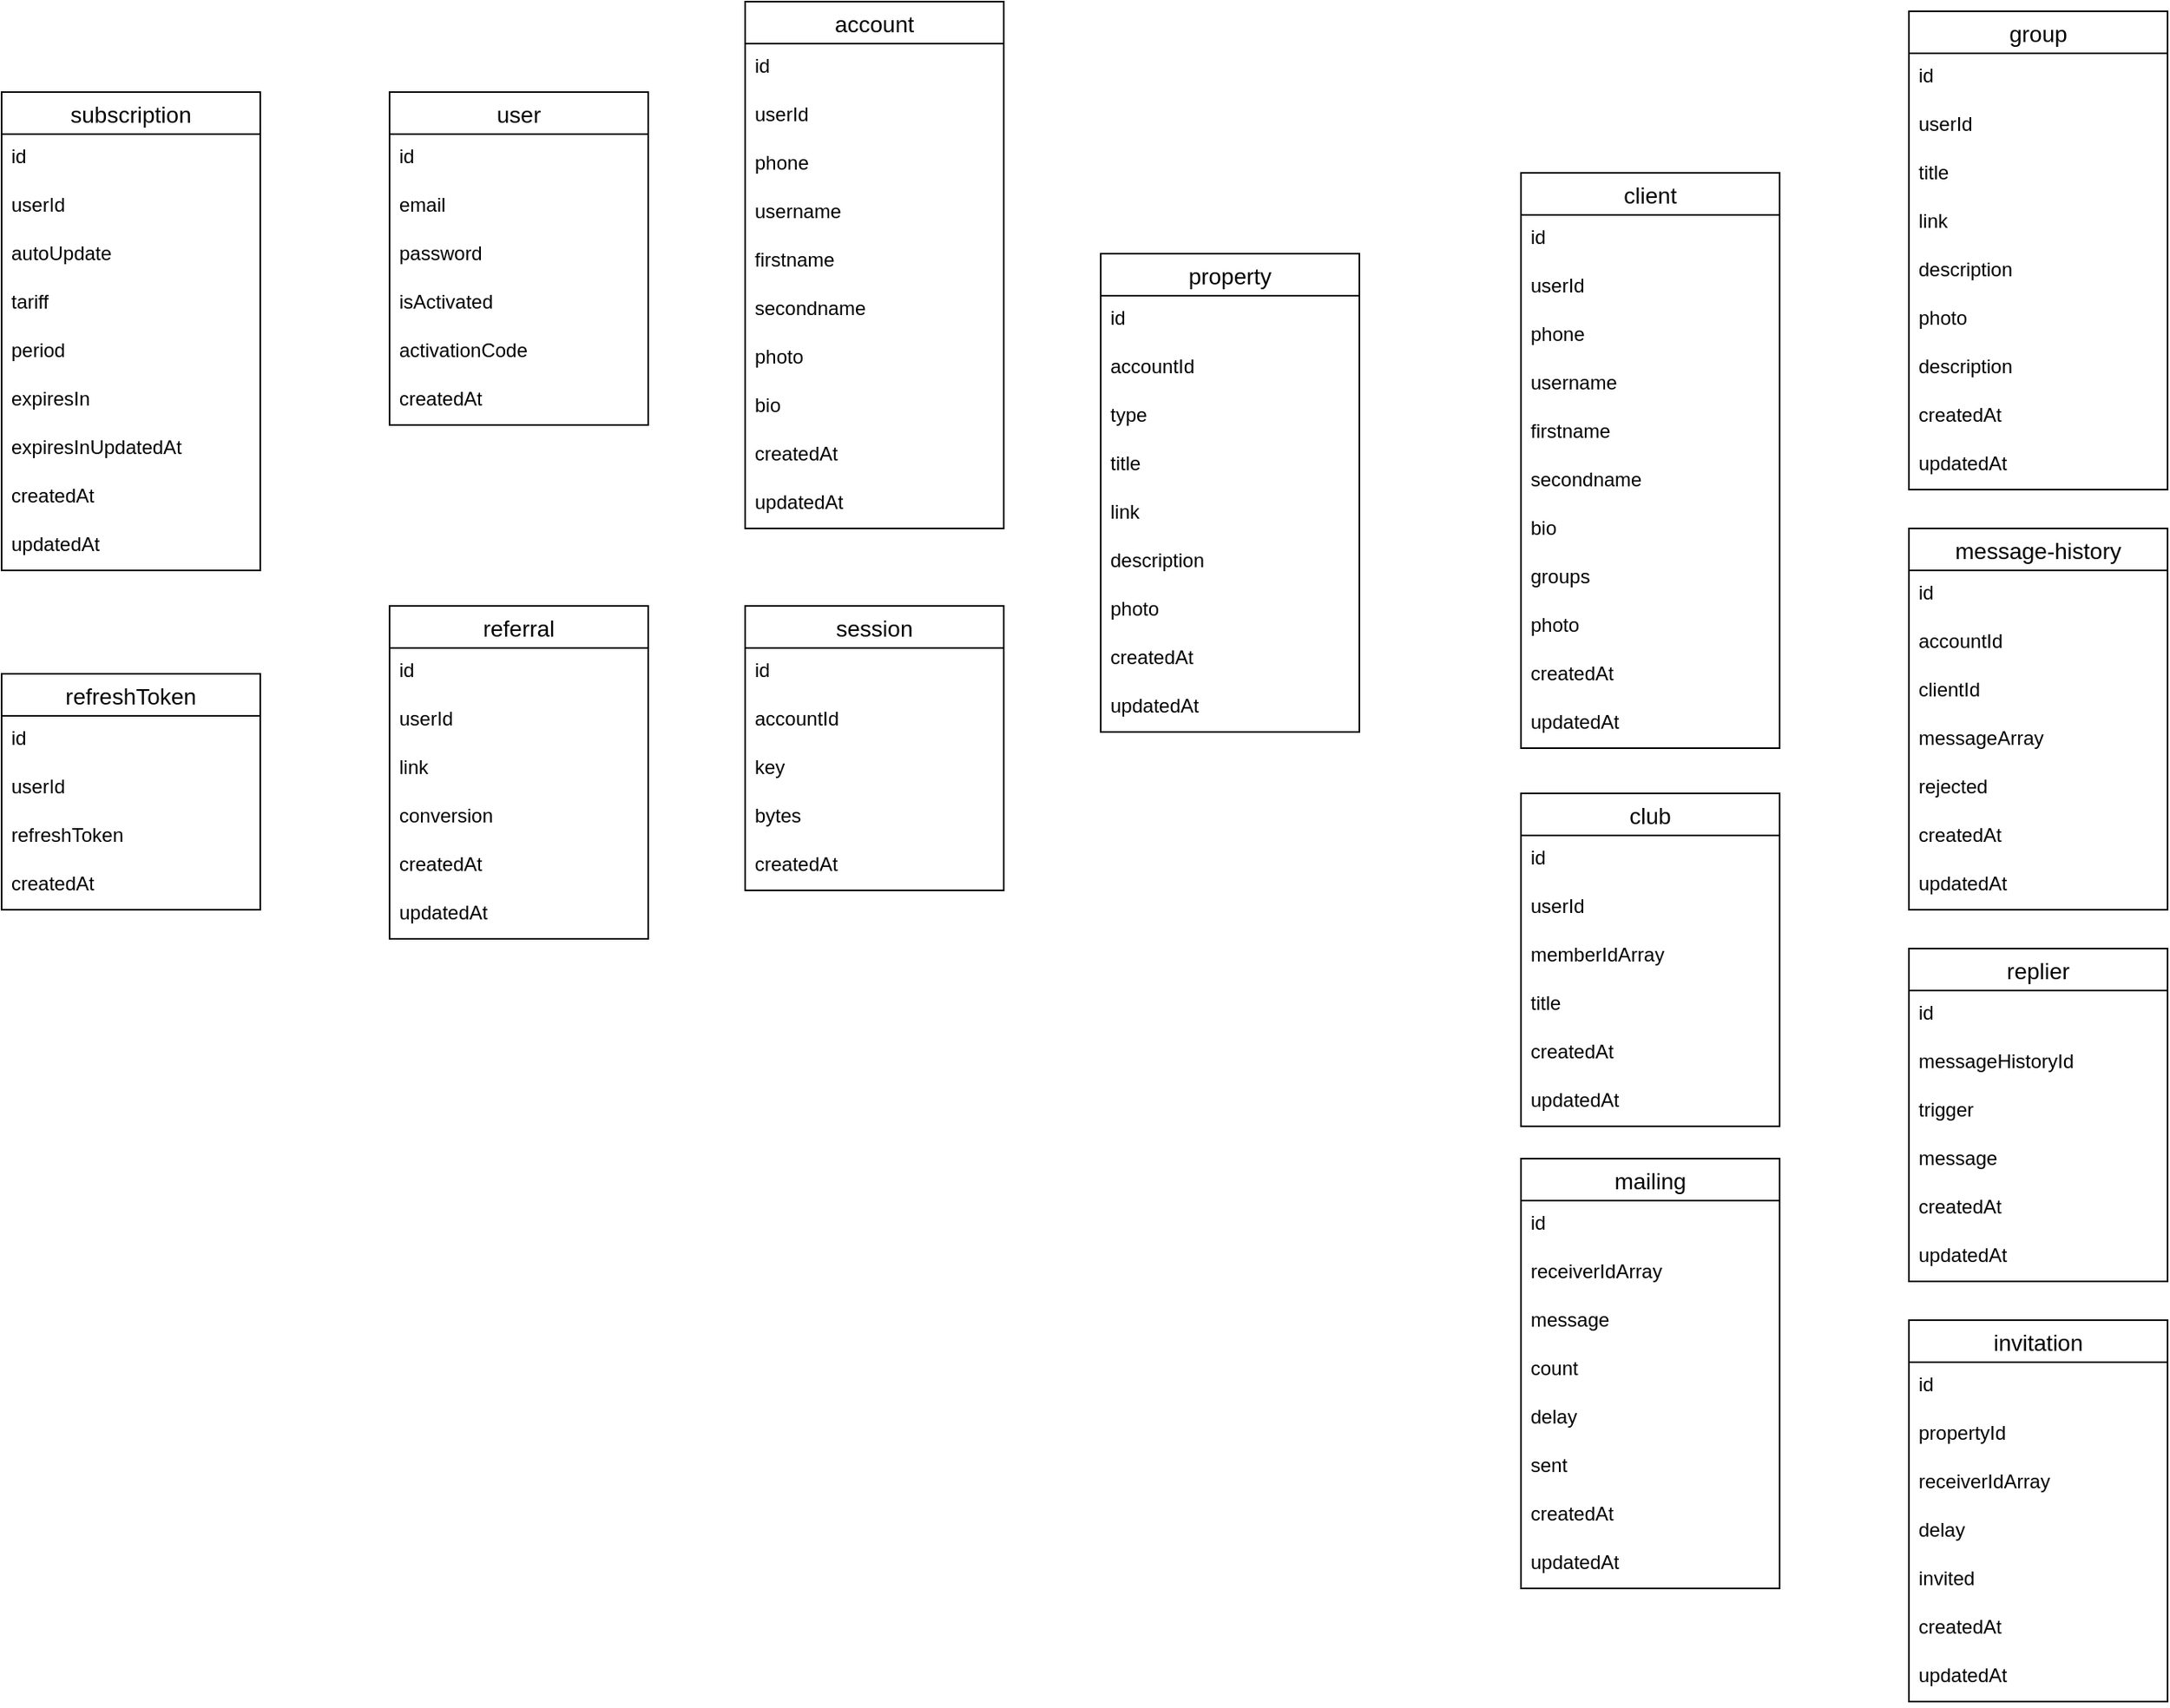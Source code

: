 <mxfile version="15.5.4" type="embed"><diagram id="rlkO2zejg5i3ZWUVnfk_" name="Page-1"><mxGraphModel dx="1343" dy="1570" grid="1" gridSize="10" guides="1" tooltips="1" connect="1" arrows="1" fold="1" page="1" pageScale="1" pageWidth="850" pageHeight="1100" math="0" shadow="0"><root><mxCell id="0"/><mxCell id="1" parent="0"/><mxCell id="tYg0k5vVHJpLoOAfeDSC-1" value="user" style="swimlane;fontStyle=0;childLayout=stackLayout;horizontal=1;startSize=26;horizontalStack=0;resizeParent=1;resizeParentMax=0;resizeLast=0;collapsible=1;marginBottom=0;align=center;fontSize=14;" parent="1" vertex="1"><mxGeometry x="80" width="160" height="206" as="geometry"><mxRectangle x="80" y="60" width="70" height="30" as="alternateBounds"/></mxGeometry></mxCell><mxCell id="tYg0k5vVHJpLoOAfeDSC-2" value="id" style="text;strokeColor=none;fillColor=none;spacingLeft=4;spacingRight=4;overflow=hidden;rotatable=0;points=[[0,0.5],[1,0.5]];portConstraint=eastwest;fontSize=12;" parent="tYg0k5vVHJpLoOAfeDSC-1" vertex="1"><mxGeometry y="26" width="160" height="30" as="geometry"/></mxCell><mxCell id="tYg0k5vVHJpLoOAfeDSC-3" value="email" style="text;strokeColor=none;fillColor=none;spacingLeft=4;spacingRight=4;overflow=hidden;rotatable=0;points=[[0,0.5],[1,0.5]];portConstraint=eastwest;fontSize=12;" parent="tYg0k5vVHJpLoOAfeDSC-1" vertex="1"><mxGeometry y="56" width="160" height="30" as="geometry"/></mxCell><mxCell id="tYg0k5vVHJpLoOAfeDSC-4" value="password" style="text;strokeColor=none;fillColor=none;spacingLeft=4;spacingRight=4;overflow=hidden;rotatable=0;points=[[0,0.5],[1,0.5]];portConstraint=eastwest;fontSize=12;" parent="tYg0k5vVHJpLoOAfeDSC-1" vertex="1"><mxGeometry y="86" width="160" height="30" as="geometry"/></mxCell><mxCell id="24" value="isActivated" style="text;strokeColor=none;fillColor=none;spacingLeft=4;spacingRight=4;overflow=hidden;rotatable=0;points=[[0,0.5],[1,0.5]];portConstraint=eastwest;fontSize=12;" vertex="1" parent="tYg0k5vVHJpLoOAfeDSC-1"><mxGeometry y="116" width="160" height="30" as="geometry"/></mxCell><mxCell id="25" value="activationCode" style="text;strokeColor=none;fillColor=none;spacingLeft=4;spacingRight=4;overflow=hidden;rotatable=0;points=[[0,0.5],[1,0.5]];portConstraint=eastwest;fontSize=12;" vertex="1" parent="tYg0k5vVHJpLoOAfeDSC-1"><mxGeometry y="146" width="160" height="30" as="geometry"/></mxCell><mxCell id="tYg0k5vVHJpLoOAfeDSC-53" value="createdAt" style="text;strokeColor=none;fillColor=none;spacingLeft=4;spacingRight=4;overflow=hidden;rotatable=0;points=[[0,0.5],[1,0.5]];portConstraint=eastwest;fontSize=12;" parent="tYg0k5vVHJpLoOAfeDSC-1" vertex="1"><mxGeometry y="176" width="160" height="30" as="geometry"/></mxCell><mxCell id="tYg0k5vVHJpLoOAfeDSC-5" value="property" style="swimlane;fontStyle=0;childLayout=stackLayout;horizontal=1;startSize=26;horizontalStack=0;resizeParent=1;resizeParentMax=0;resizeLast=0;collapsible=1;marginBottom=0;align=center;fontSize=14;" parent="1" vertex="1"><mxGeometry x="520" y="100" width="160" height="296" as="geometry"/></mxCell><mxCell id="tYg0k5vVHJpLoOAfeDSC-6" value="id" style="text;strokeColor=none;fillColor=none;spacingLeft=4;spacingRight=4;overflow=hidden;rotatable=0;points=[[0,0.5],[1,0.5]];portConstraint=eastwest;fontSize=12;" parent="tYg0k5vVHJpLoOAfeDSC-5" vertex="1"><mxGeometry y="26" width="160" height="30" as="geometry"/></mxCell><mxCell id="tYg0k5vVHJpLoOAfeDSC-7" value="accountId" style="text;strokeColor=none;fillColor=none;spacingLeft=4;spacingRight=4;overflow=hidden;rotatable=0;points=[[0,0.5],[1,0.5]];portConstraint=eastwest;fontSize=12;" parent="tYg0k5vVHJpLoOAfeDSC-5" vertex="1"><mxGeometry y="56" width="160" height="30" as="geometry"/></mxCell><mxCell id="tYg0k5vVHJpLoOAfeDSC-8" value="type" style="text;strokeColor=none;fillColor=none;spacingLeft=4;spacingRight=4;overflow=hidden;rotatable=0;points=[[0,0.5],[1,0.5]];portConstraint=eastwest;fontSize=12;" parent="tYg0k5vVHJpLoOAfeDSC-5" vertex="1"><mxGeometry y="86" width="160" height="30" as="geometry"/></mxCell><mxCell id="tYg0k5vVHJpLoOAfeDSC-67" value="title" style="text;strokeColor=none;fillColor=none;spacingLeft=4;spacingRight=4;overflow=hidden;rotatable=0;points=[[0,0.5],[1,0.5]];portConstraint=eastwest;fontSize=12;" parent="tYg0k5vVHJpLoOAfeDSC-5" vertex="1"><mxGeometry y="116" width="160" height="30" as="geometry"/></mxCell><mxCell id="tYg0k5vVHJpLoOAfeDSC-68" value="link" style="text;strokeColor=none;fillColor=none;spacingLeft=4;spacingRight=4;overflow=hidden;rotatable=0;points=[[0,0.5],[1,0.5]];portConstraint=eastwest;fontSize=12;" parent="tYg0k5vVHJpLoOAfeDSC-5" vertex="1"><mxGeometry y="146" width="160" height="30" as="geometry"/></mxCell><mxCell id="tYg0k5vVHJpLoOAfeDSC-69" value="description" style="text;strokeColor=none;fillColor=none;spacingLeft=4;spacingRight=4;overflow=hidden;rotatable=0;points=[[0,0.5],[1,0.5]];portConstraint=eastwest;fontSize=12;" parent="tYg0k5vVHJpLoOAfeDSC-5" vertex="1"><mxGeometry y="176" width="160" height="30" as="geometry"/></mxCell><mxCell id="tYg0k5vVHJpLoOAfeDSC-91" value="photo" style="text;strokeColor=none;fillColor=none;spacingLeft=4;spacingRight=4;overflow=hidden;rotatable=0;points=[[0,0.5],[1,0.5]];portConstraint=eastwest;fontSize=12;" parent="tYg0k5vVHJpLoOAfeDSC-5" vertex="1"><mxGeometry y="206" width="160" height="30" as="geometry"/></mxCell><mxCell id="tYg0k5vVHJpLoOAfeDSC-70" value="createdAt" style="text;strokeColor=none;fillColor=none;spacingLeft=4;spacingRight=4;overflow=hidden;rotatable=0;points=[[0,0.5],[1,0.5]];portConstraint=eastwest;fontSize=12;" parent="tYg0k5vVHJpLoOAfeDSC-5" vertex="1"><mxGeometry y="236" width="160" height="30" as="geometry"/></mxCell><mxCell id="tYg0k5vVHJpLoOAfeDSC-71" value="updatedAt" style="text;strokeColor=none;fillColor=none;spacingLeft=4;spacingRight=4;overflow=hidden;rotatable=0;points=[[0,0.5],[1,0.5]];portConstraint=eastwest;fontSize=12;" parent="tYg0k5vVHJpLoOAfeDSC-5" vertex="1"><mxGeometry y="266" width="160" height="30" as="geometry"/></mxCell><mxCell id="tYg0k5vVHJpLoOAfeDSC-9" value="client" style="swimlane;fontStyle=0;childLayout=stackLayout;horizontal=1;startSize=26;horizontalStack=0;resizeParent=1;resizeParentMax=0;resizeLast=0;collapsible=1;marginBottom=0;align=center;fontSize=14;" parent="1" vertex="1"><mxGeometry x="780" y="50" width="160" height="356" as="geometry"/></mxCell><mxCell id="tYg0k5vVHJpLoOAfeDSC-10" value="id" style="text;strokeColor=none;fillColor=none;spacingLeft=4;spacingRight=4;overflow=hidden;rotatable=0;points=[[0,0.5],[1,0.5]];portConstraint=eastwest;fontSize=12;" parent="tYg0k5vVHJpLoOAfeDSC-9" vertex="1"><mxGeometry y="26" width="160" height="30" as="geometry"/></mxCell><mxCell id="tYg0k5vVHJpLoOAfeDSC-11" value="userId" style="text;strokeColor=none;fillColor=none;spacingLeft=4;spacingRight=4;overflow=hidden;rotatable=0;points=[[0,0.5],[1,0.5]];portConstraint=eastwest;fontSize=12;" parent="tYg0k5vVHJpLoOAfeDSC-9" vertex="1"><mxGeometry y="56" width="160" height="30" as="geometry"/></mxCell><mxCell id="tYg0k5vVHJpLoOAfeDSC-12" value="phone" style="text;strokeColor=none;fillColor=none;spacingLeft=4;spacingRight=4;overflow=hidden;rotatable=0;points=[[0,0.5],[1,0.5]];portConstraint=eastwest;fontSize=12;" parent="tYg0k5vVHJpLoOAfeDSC-9" vertex="1"><mxGeometry y="86" width="160" height="30" as="geometry"/></mxCell><mxCell id="tYg0k5vVHJpLoOAfeDSC-73" value="username" style="text;strokeColor=none;fillColor=none;spacingLeft=4;spacingRight=4;overflow=hidden;rotatable=0;points=[[0,0.5],[1,0.5]];portConstraint=eastwest;fontSize=12;" parent="tYg0k5vVHJpLoOAfeDSC-9" vertex="1"><mxGeometry y="116" width="160" height="30" as="geometry"/></mxCell><mxCell id="tYg0k5vVHJpLoOAfeDSC-74" value="firstname" style="text;strokeColor=none;fillColor=none;spacingLeft=4;spacingRight=4;overflow=hidden;rotatable=0;points=[[0,0.5],[1,0.5]];portConstraint=eastwest;fontSize=12;" parent="tYg0k5vVHJpLoOAfeDSC-9" vertex="1"><mxGeometry y="146" width="160" height="30" as="geometry"/></mxCell><mxCell id="tYg0k5vVHJpLoOAfeDSC-75" value="secondname" style="text;strokeColor=none;fillColor=none;spacingLeft=4;spacingRight=4;overflow=hidden;rotatable=0;points=[[0,0.5],[1,0.5]];portConstraint=eastwest;fontSize=12;" parent="tYg0k5vVHJpLoOAfeDSC-9" vertex="1"><mxGeometry y="176" width="160" height="30" as="geometry"/></mxCell><mxCell id="tYg0k5vVHJpLoOAfeDSC-77" value="bio" style="text;strokeColor=none;fillColor=none;spacingLeft=4;spacingRight=4;overflow=hidden;rotatable=0;points=[[0,0.5],[1,0.5]];portConstraint=eastwest;fontSize=12;" parent="tYg0k5vVHJpLoOAfeDSC-9" vertex="1"><mxGeometry y="206" width="160" height="30" as="geometry"/></mxCell><mxCell id="tYg0k5vVHJpLoOAfeDSC-83" value="groups" style="text;strokeColor=none;fillColor=none;spacingLeft=4;spacingRight=4;overflow=hidden;rotatable=0;points=[[0,0.5],[1,0.5]];portConstraint=eastwest;fontSize=12;" parent="tYg0k5vVHJpLoOAfeDSC-9" vertex="1"><mxGeometry y="236" width="160" height="30" as="geometry"/></mxCell><mxCell id="tYg0k5vVHJpLoOAfeDSC-86" value="photo" style="text;strokeColor=none;fillColor=none;spacingLeft=4;spacingRight=4;overflow=hidden;rotatable=0;points=[[0,0.5],[1,0.5]];portConstraint=eastwest;fontSize=12;" parent="tYg0k5vVHJpLoOAfeDSC-9" vertex="1"><mxGeometry y="266" width="160" height="30" as="geometry"/></mxCell><mxCell id="tYg0k5vVHJpLoOAfeDSC-78" value="createdAt" style="text;strokeColor=none;fillColor=none;spacingLeft=4;spacingRight=4;overflow=hidden;rotatable=0;points=[[0,0.5],[1,0.5]];portConstraint=eastwest;fontSize=12;" parent="tYg0k5vVHJpLoOAfeDSC-9" vertex="1"><mxGeometry y="296" width="160" height="30" as="geometry"/></mxCell><mxCell id="tYg0k5vVHJpLoOAfeDSC-79" value="updatedAt" style="text;strokeColor=none;fillColor=none;spacingLeft=4;spacingRight=4;overflow=hidden;rotatable=0;points=[[0,0.5],[1,0.5]];portConstraint=eastwest;fontSize=12;" parent="tYg0k5vVHJpLoOAfeDSC-9" vertex="1"><mxGeometry y="326" width="160" height="30" as="geometry"/></mxCell><mxCell id="tYg0k5vVHJpLoOAfeDSC-13" value="referral" style="swimlane;fontStyle=0;childLayout=stackLayout;horizontal=1;startSize=26;horizontalStack=0;resizeParent=1;resizeParentMax=0;resizeLast=0;collapsible=1;marginBottom=0;align=center;fontSize=14;" parent="1" vertex="1"><mxGeometry x="80" y="318" width="160" height="206" as="geometry"/></mxCell><mxCell id="tYg0k5vVHJpLoOAfeDSC-14" value="id" style="text;strokeColor=none;fillColor=none;spacingLeft=4;spacingRight=4;overflow=hidden;rotatable=0;points=[[0,0.5],[1,0.5]];portConstraint=eastwest;fontSize=12;" parent="tYg0k5vVHJpLoOAfeDSC-13" vertex="1"><mxGeometry y="26" width="160" height="30" as="geometry"/></mxCell><mxCell id="tYg0k5vVHJpLoOAfeDSC-15" value="userId" style="text;strokeColor=none;fillColor=none;spacingLeft=4;spacingRight=4;overflow=hidden;rotatable=0;points=[[0,0.5],[1,0.5]];portConstraint=eastwest;fontSize=12;" parent="tYg0k5vVHJpLoOAfeDSC-13" vertex="1"><mxGeometry y="56" width="160" height="30" as="geometry"/></mxCell><mxCell id="tYg0k5vVHJpLoOAfeDSC-16" value="link" style="text;strokeColor=none;fillColor=none;spacingLeft=4;spacingRight=4;overflow=hidden;rotatable=0;points=[[0,0.5],[1,0.5]];portConstraint=eastwest;fontSize=12;" parent="tYg0k5vVHJpLoOAfeDSC-13" vertex="1"><mxGeometry y="86" width="160" height="30" as="geometry"/></mxCell><mxCell id="tYg0k5vVHJpLoOAfeDSC-62" value="conversion" style="text;strokeColor=none;fillColor=none;spacingLeft=4;spacingRight=4;overflow=hidden;rotatable=0;points=[[0,0.5],[1,0.5]];portConstraint=eastwest;fontSize=12;" parent="tYg0k5vVHJpLoOAfeDSC-13" vertex="1"><mxGeometry y="116" width="160" height="30" as="geometry"/></mxCell><mxCell id="tYg0k5vVHJpLoOAfeDSC-63" value="createdAt" style="text;strokeColor=none;fillColor=none;spacingLeft=4;spacingRight=4;overflow=hidden;rotatable=0;points=[[0,0.5],[1,0.5]];portConstraint=eastwest;fontSize=12;" parent="tYg0k5vVHJpLoOAfeDSC-13" vertex="1"><mxGeometry y="146" width="160" height="30" as="geometry"/></mxCell><mxCell id="tYg0k5vVHJpLoOAfeDSC-64" value="updatedAt" style="text;strokeColor=none;fillColor=none;spacingLeft=4;spacingRight=4;overflow=hidden;rotatable=0;points=[[0,0.5],[1,0.5]];portConstraint=eastwest;fontSize=12;" parent="tYg0k5vVHJpLoOAfeDSC-13" vertex="1"><mxGeometry y="176" width="160" height="30" as="geometry"/></mxCell><mxCell id="tYg0k5vVHJpLoOAfeDSC-17" value="session" style="swimlane;fontStyle=0;childLayout=stackLayout;horizontal=1;startSize=26;horizontalStack=0;resizeParent=1;resizeParentMax=0;resizeLast=0;collapsible=1;marginBottom=0;align=center;fontSize=14;" parent="1" vertex="1"><mxGeometry x="300" y="318" width="160" height="176" as="geometry"/></mxCell><mxCell id="tYg0k5vVHJpLoOAfeDSC-18" value="id" style="text;strokeColor=none;fillColor=none;spacingLeft=4;spacingRight=4;overflow=hidden;rotatable=0;points=[[0,0.5],[1,0.5]];portConstraint=eastwest;fontSize=12;" parent="tYg0k5vVHJpLoOAfeDSC-17" vertex="1"><mxGeometry y="26" width="160" height="30" as="geometry"/></mxCell><mxCell id="tYg0k5vVHJpLoOAfeDSC-19" value="accountId" style="text;strokeColor=none;fillColor=none;spacingLeft=4;spacingRight=4;overflow=hidden;rotatable=0;points=[[0,0.5],[1,0.5]];portConstraint=eastwest;fontSize=12;" parent="tYg0k5vVHJpLoOAfeDSC-17" vertex="1"><mxGeometry y="56" width="160" height="30" as="geometry"/></mxCell><mxCell id="tYg0k5vVHJpLoOAfeDSC-20" value="key" style="text;strokeColor=none;fillColor=none;spacingLeft=4;spacingRight=4;overflow=hidden;rotatable=0;points=[[0,0.5],[1,0.5]];portConstraint=eastwest;fontSize=12;" parent="tYg0k5vVHJpLoOAfeDSC-17" vertex="1"><mxGeometry y="86" width="160" height="30" as="geometry"/></mxCell><mxCell id="tYg0k5vVHJpLoOAfeDSC-65" value="bytes" style="text;strokeColor=none;fillColor=none;spacingLeft=4;spacingRight=4;overflow=hidden;rotatable=0;points=[[0,0.5],[1,0.5]];portConstraint=eastwest;fontSize=12;" parent="tYg0k5vVHJpLoOAfeDSC-17" vertex="1"><mxGeometry y="116" width="160" height="30" as="geometry"/></mxCell><mxCell id="tYg0k5vVHJpLoOAfeDSC-66" value="createdAt" style="text;strokeColor=none;fillColor=none;spacingLeft=4;spacingRight=4;overflow=hidden;rotatable=0;points=[[0,0.5],[1,0.5]];portConstraint=eastwest;fontSize=12;" parent="tYg0k5vVHJpLoOAfeDSC-17" vertex="1"><mxGeometry y="146" width="160" height="30" as="geometry"/></mxCell><mxCell id="tYg0k5vVHJpLoOAfeDSC-21" value="account" style="swimlane;fontStyle=0;childLayout=stackLayout;horizontal=1;startSize=26;horizontalStack=0;resizeParent=1;resizeParentMax=0;resizeLast=0;collapsible=1;marginBottom=0;align=center;fontSize=14;" parent="1" vertex="1"><mxGeometry x="300" y="-56" width="160" height="326" as="geometry"/></mxCell><mxCell id="tYg0k5vVHJpLoOAfeDSC-22" value="id" style="text;strokeColor=none;fillColor=none;spacingLeft=4;spacingRight=4;overflow=hidden;rotatable=0;points=[[0,0.5],[1,0.5]];portConstraint=eastwest;fontSize=12;" parent="tYg0k5vVHJpLoOAfeDSC-21" vertex="1"><mxGeometry y="26" width="160" height="30" as="geometry"/></mxCell><mxCell id="tYg0k5vVHJpLoOAfeDSC-23" value="userId" style="text;strokeColor=none;fillColor=none;spacingLeft=4;spacingRight=4;overflow=hidden;rotatable=0;points=[[0,0.5],[1,0.5]];portConstraint=eastwest;fontSize=12;" parent="tYg0k5vVHJpLoOAfeDSC-21" vertex="1"><mxGeometry y="56" width="160" height="30" as="geometry"/></mxCell><mxCell id="tYg0k5vVHJpLoOAfeDSC-59" value="phone" style="text;strokeColor=none;fillColor=none;spacingLeft=4;spacingRight=4;overflow=hidden;rotatable=0;points=[[0,0.5],[1,0.5]];portConstraint=eastwest;fontSize=12;" parent="tYg0k5vVHJpLoOAfeDSC-21" vertex="1"><mxGeometry y="86" width="160" height="30" as="geometry"/></mxCell><mxCell id="tYg0k5vVHJpLoOAfeDSC-24" value="username" style="text;strokeColor=none;fillColor=none;spacingLeft=4;spacingRight=4;overflow=hidden;rotatable=0;points=[[0,0.5],[1,0.5]];portConstraint=eastwest;fontSize=12;" parent="tYg0k5vVHJpLoOAfeDSC-21" vertex="1"><mxGeometry y="116" width="160" height="30" as="geometry"/></mxCell><mxCell id="tYg0k5vVHJpLoOAfeDSC-55" value="firstname" style="text;strokeColor=none;fillColor=none;spacingLeft=4;spacingRight=4;overflow=hidden;rotatable=0;points=[[0,0.5],[1,0.5]];portConstraint=eastwest;fontSize=12;" parent="tYg0k5vVHJpLoOAfeDSC-21" vertex="1"><mxGeometry y="146" width="160" height="30" as="geometry"/></mxCell><mxCell id="tYg0k5vVHJpLoOAfeDSC-56" value="secondname" style="text;strokeColor=none;fillColor=none;spacingLeft=4;spacingRight=4;overflow=hidden;rotatable=0;points=[[0,0.5],[1,0.5]];portConstraint=eastwest;fontSize=12;" parent="tYg0k5vVHJpLoOAfeDSC-21" vertex="1"><mxGeometry y="176" width="160" height="30" as="geometry"/></mxCell><mxCell id="tYg0k5vVHJpLoOAfeDSC-57" value="photo" style="text;strokeColor=none;fillColor=none;spacingLeft=4;spacingRight=4;overflow=hidden;rotatable=0;points=[[0,0.5],[1,0.5]];portConstraint=eastwest;fontSize=12;" parent="tYg0k5vVHJpLoOAfeDSC-21" vertex="1"><mxGeometry y="206" width="160" height="30" as="geometry"/></mxCell><mxCell id="tYg0k5vVHJpLoOAfeDSC-58" value="bio" style="text;strokeColor=none;fillColor=none;spacingLeft=4;spacingRight=4;overflow=hidden;rotatable=0;points=[[0,0.5],[1,0.5]];portConstraint=eastwest;fontSize=12;" parent="tYg0k5vVHJpLoOAfeDSC-21" vertex="1"><mxGeometry y="236" width="160" height="30" as="geometry"/></mxCell><mxCell id="tYg0k5vVHJpLoOAfeDSC-60" value="createdAt" style="text;strokeColor=none;fillColor=none;spacingLeft=4;spacingRight=4;overflow=hidden;rotatable=0;points=[[0,0.5],[1,0.5]];portConstraint=eastwest;fontSize=12;" parent="tYg0k5vVHJpLoOAfeDSC-21" vertex="1"><mxGeometry y="266" width="160" height="30" as="geometry"/></mxCell><mxCell id="tYg0k5vVHJpLoOAfeDSC-61" value="updatedAt" style="text;strokeColor=none;fillColor=none;spacingLeft=4;spacingRight=4;overflow=hidden;rotatable=0;points=[[0,0.5],[1,0.5]];portConstraint=eastwest;fontSize=12;" parent="tYg0k5vVHJpLoOAfeDSC-21" vertex="1"><mxGeometry y="296" width="160" height="30" as="geometry"/></mxCell><mxCell id="tYg0k5vVHJpLoOAfeDSC-29" value="group" style="swimlane;fontStyle=0;childLayout=stackLayout;horizontal=1;startSize=26;horizontalStack=0;resizeParent=1;resizeParentMax=0;resizeLast=0;collapsible=1;marginBottom=0;align=center;fontSize=14;" parent="1" vertex="1"><mxGeometry x="1020" y="-50" width="160" height="296" as="geometry"/></mxCell><mxCell id="tYg0k5vVHJpLoOAfeDSC-30" value="id" style="text;strokeColor=none;fillColor=none;spacingLeft=4;spacingRight=4;overflow=hidden;rotatable=0;points=[[0,0.5],[1,0.5]];portConstraint=eastwest;fontSize=12;" parent="tYg0k5vVHJpLoOAfeDSC-29" vertex="1"><mxGeometry y="26" width="160" height="30" as="geometry"/></mxCell><mxCell id="tYg0k5vVHJpLoOAfeDSC-31" value="userId" style="text;strokeColor=none;fillColor=none;spacingLeft=4;spacingRight=4;overflow=hidden;rotatable=0;points=[[0,0.5],[1,0.5]];portConstraint=eastwest;fontSize=12;" parent="tYg0k5vVHJpLoOAfeDSC-29" vertex="1"><mxGeometry y="56" width="160" height="30" as="geometry"/></mxCell><mxCell id="tYg0k5vVHJpLoOAfeDSC-32" value="title" style="text;strokeColor=none;fillColor=none;spacingLeft=4;spacingRight=4;overflow=hidden;rotatable=0;points=[[0,0.5],[1,0.5]];portConstraint=eastwest;fontSize=12;" parent="tYg0k5vVHJpLoOAfeDSC-29" vertex="1"><mxGeometry y="86" width="160" height="30" as="geometry"/></mxCell><mxCell id="tYg0k5vVHJpLoOAfeDSC-84" value="link" style="text;strokeColor=none;fillColor=none;spacingLeft=4;spacingRight=4;overflow=hidden;rotatable=0;points=[[0,0.5],[1,0.5]];portConstraint=eastwest;fontSize=12;" parent="tYg0k5vVHJpLoOAfeDSC-29" vertex="1"><mxGeometry y="116" width="160" height="30" as="geometry"/></mxCell><mxCell id="tYg0k5vVHJpLoOAfeDSC-87" value="description" style="text;strokeColor=none;fillColor=none;spacingLeft=4;spacingRight=4;overflow=hidden;rotatable=0;points=[[0,0.5],[1,0.5]];portConstraint=eastwest;fontSize=12;" parent="tYg0k5vVHJpLoOAfeDSC-29" vertex="1"><mxGeometry y="146" width="160" height="30" as="geometry"/></mxCell><mxCell id="tYg0k5vVHJpLoOAfeDSC-88" value="photo" style="text;strokeColor=none;fillColor=none;spacingLeft=4;spacingRight=4;overflow=hidden;rotatable=0;points=[[0,0.5],[1,0.5]];portConstraint=eastwest;fontSize=12;" parent="tYg0k5vVHJpLoOAfeDSC-29" vertex="1"><mxGeometry y="176" width="160" height="30" as="geometry"/></mxCell><mxCell id="tYg0k5vVHJpLoOAfeDSC-89" value="description" style="text;strokeColor=none;fillColor=none;spacingLeft=4;spacingRight=4;overflow=hidden;rotatable=0;points=[[0,0.5],[1,0.5]];portConstraint=eastwest;fontSize=12;" parent="tYg0k5vVHJpLoOAfeDSC-29" vertex="1"><mxGeometry y="206" width="160" height="30" as="geometry"/></mxCell><mxCell id="tYg0k5vVHJpLoOAfeDSC-92" value="createdAt" style="text;strokeColor=none;fillColor=none;spacingLeft=4;spacingRight=4;overflow=hidden;rotatable=0;points=[[0,0.5],[1,0.5]];portConstraint=eastwest;fontSize=12;" parent="tYg0k5vVHJpLoOAfeDSC-29" vertex="1"><mxGeometry y="236" width="160" height="30" as="geometry"/></mxCell><mxCell id="tYg0k5vVHJpLoOAfeDSC-93" value="updatedAt" style="text;strokeColor=none;fillColor=none;spacingLeft=4;spacingRight=4;overflow=hidden;rotatable=0;points=[[0,0.5],[1,0.5]];portConstraint=eastwest;fontSize=12;" parent="tYg0k5vVHJpLoOAfeDSC-29" vertex="1"><mxGeometry y="266" width="160" height="30" as="geometry"/></mxCell><mxCell id="tYg0k5vVHJpLoOAfeDSC-33" value="message-history" style="swimlane;fontStyle=0;childLayout=stackLayout;horizontal=1;startSize=26;horizontalStack=0;resizeParent=1;resizeParentMax=0;resizeLast=0;collapsible=1;marginBottom=0;align=center;fontSize=14;" parent="1" vertex="1"><mxGeometry x="1020" y="270" width="160" height="236" as="geometry"/></mxCell><mxCell id="tYg0k5vVHJpLoOAfeDSC-34" value="id" style="text;strokeColor=none;fillColor=none;spacingLeft=4;spacingRight=4;overflow=hidden;rotatable=0;points=[[0,0.5],[1,0.5]];portConstraint=eastwest;fontSize=12;" parent="tYg0k5vVHJpLoOAfeDSC-33" vertex="1"><mxGeometry y="26" width="160" height="30" as="geometry"/></mxCell><mxCell id="tYg0k5vVHJpLoOAfeDSC-35" value="accountId" style="text;strokeColor=none;fillColor=none;spacingLeft=4;spacingRight=4;overflow=hidden;rotatable=0;points=[[0,0.5],[1,0.5]];portConstraint=eastwest;fontSize=12;" parent="tYg0k5vVHJpLoOAfeDSC-33" vertex="1"><mxGeometry y="56" width="160" height="30" as="geometry"/></mxCell><mxCell id="tYg0k5vVHJpLoOAfeDSC-36" value="clientId" style="text;strokeColor=none;fillColor=none;spacingLeft=4;spacingRight=4;overflow=hidden;rotatable=0;points=[[0,0.5],[1,0.5]];portConstraint=eastwest;fontSize=12;" parent="tYg0k5vVHJpLoOAfeDSC-33" vertex="1"><mxGeometry y="86" width="160" height="30" as="geometry"/></mxCell><mxCell id="tYg0k5vVHJpLoOAfeDSC-94" value="messageArray" style="text;strokeColor=none;fillColor=none;spacingLeft=4;spacingRight=4;overflow=hidden;rotatable=0;points=[[0,0.5],[1,0.5]];portConstraint=eastwest;fontSize=12;" parent="tYg0k5vVHJpLoOAfeDSC-33" vertex="1"><mxGeometry y="116" width="160" height="30" as="geometry"/></mxCell><mxCell id="tYg0k5vVHJpLoOAfeDSC-97" value="rejected" style="text;strokeColor=none;fillColor=none;spacingLeft=4;spacingRight=4;overflow=hidden;rotatable=0;points=[[0,0.5],[1,0.5]];portConstraint=eastwest;fontSize=12;" parent="tYg0k5vVHJpLoOAfeDSC-33" vertex="1"><mxGeometry y="146" width="160" height="30" as="geometry"/></mxCell><mxCell id="tYg0k5vVHJpLoOAfeDSC-95" value="createdAt" style="text;strokeColor=none;fillColor=none;spacingLeft=4;spacingRight=4;overflow=hidden;rotatable=0;points=[[0,0.5],[1,0.5]];portConstraint=eastwest;fontSize=12;" parent="tYg0k5vVHJpLoOAfeDSC-33" vertex="1"><mxGeometry y="176" width="160" height="30" as="geometry"/></mxCell><mxCell id="tYg0k5vVHJpLoOAfeDSC-96" value="updatedAt" style="text;strokeColor=none;fillColor=none;spacingLeft=4;spacingRight=4;overflow=hidden;rotatable=0;points=[[0,0.5],[1,0.5]];portConstraint=eastwest;fontSize=12;" parent="tYg0k5vVHJpLoOAfeDSC-33" vertex="1"><mxGeometry y="206" width="160" height="30" as="geometry"/></mxCell><mxCell id="tYg0k5vVHJpLoOAfeDSC-37" value="mailing" style="swimlane;fontStyle=0;childLayout=stackLayout;horizontal=1;startSize=26;horizontalStack=0;resizeParent=1;resizeParentMax=0;resizeLast=0;collapsible=1;marginBottom=0;align=center;fontSize=14;" parent="1" vertex="1"><mxGeometry x="780" y="660" width="160" height="266" as="geometry"/></mxCell><mxCell id="tYg0k5vVHJpLoOAfeDSC-38" value="id" style="text;strokeColor=none;fillColor=none;spacingLeft=4;spacingRight=4;overflow=hidden;rotatable=0;points=[[0,0.5],[1,0.5]];portConstraint=eastwest;fontSize=12;" parent="tYg0k5vVHJpLoOAfeDSC-37" vertex="1"><mxGeometry y="26" width="160" height="30" as="geometry"/></mxCell><mxCell id="tYg0k5vVHJpLoOAfeDSC-39" value="receiverIdArray" style="text;strokeColor=none;fillColor=none;spacingLeft=4;spacingRight=4;overflow=hidden;rotatable=0;points=[[0,0.5],[1,0.5]];portConstraint=eastwest;fontSize=12;" parent="tYg0k5vVHJpLoOAfeDSC-37" vertex="1"><mxGeometry y="56" width="160" height="30" as="geometry"/></mxCell><mxCell id="tYg0k5vVHJpLoOAfeDSC-40" value="message" style="text;strokeColor=none;fillColor=none;spacingLeft=4;spacingRight=4;overflow=hidden;rotatable=0;points=[[0,0.5],[1,0.5]];portConstraint=eastwest;fontSize=12;" parent="tYg0k5vVHJpLoOAfeDSC-37" vertex="1"><mxGeometry y="86" width="160" height="30" as="geometry"/></mxCell><mxCell id="tYg0k5vVHJpLoOAfeDSC-103" value="count" style="text;strokeColor=none;fillColor=none;spacingLeft=4;spacingRight=4;overflow=hidden;rotatable=0;points=[[0,0.5],[1,0.5]];portConstraint=eastwest;fontSize=12;" parent="tYg0k5vVHJpLoOAfeDSC-37" vertex="1"><mxGeometry y="116" width="160" height="30" as="geometry"/></mxCell><mxCell id="tYg0k5vVHJpLoOAfeDSC-101" value="delay" style="text;strokeColor=none;fillColor=none;spacingLeft=4;spacingRight=4;overflow=hidden;rotatable=0;points=[[0,0.5],[1,0.5]];portConstraint=eastwest;fontSize=12;" parent="tYg0k5vVHJpLoOAfeDSC-37" vertex="1"><mxGeometry y="146" width="160" height="30" as="geometry"/></mxCell><mxCell id="tYg0k5vVHJpLoOAfeDSC-102" value="sent" style="text;strokeColor=none;fillColor=none;spacingLeft=4;spacingRight=4;overflow=hidden;rotatable=0;points=[[0,0.5],[1,0.5]];portConstraint=eastwest;fontSize=12;" parent="tYg0k5vVHJpLoOAfeDSC-37" vertex="1"><mxGeometry y="176" width="160" height="30" as="geometry"/></mxCell><mxCell id="tYg0k5vVHJpLoOAfeDSC-104" value="createdAt" style="text;strokeColor=none;fillColor=none;spacingLeft=4;spacingRight=4;overflow=hidden;rotatable=0;points=[[0,0.5],[1,0.5]];portConstraint=eastwest;fontSize=12;" parent="tYg0k5vVHJpLoOAfeDSC-37" vertex="1"><mxGeometry y="206" width="160" height="30" as="geometry"/></mxCell><mxCell id="tYg0k5vVHJpLoOAfeDSC-105" value="updatedAt" style="text;strokeColor=none;fillColor=none;spacingLeft=4;spacingRight=4;overflow=hidden;rotatable=0;points=[[0,0.5],[1,0.5]];portConstraint=eastwest;fontSize=12;" parent="tYg0k5vVHJpLoOAfeDSC-37" vertex="1"><mxGeometry y="236" width="160" height="30" as="geometry"/></mxCell><mxCell id="tYg0k5vVHJpLoOAfeDSC-41" value="club" style="swimlane;fontStyle=0;childLayout=stackLayout;horizontal=1;startSize=26;horizontalStack=0;resizeParent=1;resizeParentMax=0;resizeLast=0;collapsible=1;marginBottom=0;align=center;fontSize=14;" parent="1" vertex="1"><mxGeometry x="780" y="434" width="160" height="206" as="geometry"/></mxCell><mxCell id="tYg0k5vVHJpLoOAfeDSC-42" value="id" style="text;strokeColor=none;fillColor=none;spacingLeft=4;spacingRight=4;overflow=hidden;rotatable=0;points=[[0,0.5],[1,0.5]];portConstraint=eastwest;fontSize=12;" parent="tYg0k5vVHJpLoOAfeDSC-41" vertex="1"><mxGeometry y="26" width="160" height="30" as="geometry"/></mxCell><mxCell id="tYg0k5vVHJpLoOAfeDSC-43" value="userId" style="text;strokeColor=none;fillColor=none;spacingLeft=4;spacingRight=4;overflow=hidden;rotatable=0;points=[[0,0.5],[1,0.5]];portConstraint=eastwest;fontSize=12;" parent="tYg0k5vVHJpLoOAfeDSC-41" vertex="1"><mxGeometry y="56" width="160" height="30" as="geometry"/></mxCell><mxCell id="tYg0k5vVHJpLoOAfeDSC-44" value="memberIdArray" style="text;strokeColor=none;fillColor=none;spacingLeft=4;spacingRight=4;overflow=hidden;rotatable=0;points=[[0,0.5],[1,0.5]];portConstraint=eastwest;fontSize=12;" parent="tYg0k5vVHJpLoOAfeDSC-41" vertex="1"><mxGeometry y="86" width="160" height="30" as="geometry"/></mxCell><mxCell id="tYg0k5vVHJpLoOAfeDSC-80" value="title" style="text;strokeColor=none;fillColor=none;spacingLeft=4;spacingRight=4;overflow=hidden;rotatable=0;points=[[0,0.5],[1,0.5]];portConstraint=eastwest;fontSize=12;" parent="tYg0k5vVHJpLoOAfeDSC-41" vertex="1"><mxGeometry y="116" width="160" height="30" as="geometry"/></mxCell><mxCell id="tYg0k5vVHJpLoOAfeDSC-81" value="createdAt" style="text;strokeColor=none;fillColor=none;spacingLeft=4;spacingRight=4;overflow=hidden;rotatable=0;points=[[0,0.5],[1,0.5]];portConstraint=eastwest;fontSize=12;" parent="tYg0k5vVHJpLoOAfeDSC-41" vertex="1"><mxGeometry y="146" width="160" height="30" as="geometry"/></mxCell><mxCell id="tYg0k5vVHJpLoOAfeDSC-82" value="updatedAt" style="text;strokeColor=none;fillColor=none;spacingLeft=4;spacingRight=4;overflow=hidden;rotatable=0;points=[[0,0.5],[1,0.5]];portConstraint=eastwest;fontSize=12;" parent="tYg0k5vVHJpLoOAfeDSC-41" vertex="1"><mxGeometry y="176" width="160" height="30" as="geometry"/></mxCell><mxCell id="tYg0k5vVHJpLoOAfeDSC-45" value="invitation" style="swimlane;fontStyle=0;childLayout=stackLayout;horizontal=1;startSize=26;horizontalStack=0;resizeParent=1;resizeParentMax=0;resizeLast=0;collapsible=1;marginBottom=0;align=center;fontSize=14;" parent="1" vertex="1"><mxGeometry x="1020" y="760" width="160" height="236" as="geometry"/></mxCell><mxCell id="tYg0k5vVHJpLoOAfeDSC-46" value="id" style="text;strokeColor=none;fillColor=none;spacingLeft=4;spacingRight=4;overflow=hidden;rotatable=0;points=[[0,0.5],[1,0.5]];portConstraint=eastwest;fontSize=12;" parent="tYg0k5vVHJpLoOAfeDSC-45" vertex="1"><mxGeometry y="26" width="160" height="30" as="geometry"/></mxCell><mxCell id="tYg0k5vVHJpLoOAfeDSC-47" value="propertyId" style="text;strokeColor=none;fillColor=none;spacingLeft=4;spacingRight=4;overflow=hidden;rotatable=0;points=[[0,0.5],[1,0.5]];portConstraint=eastwest;fontSize=12;" parent="tYg0k5vVHJpLoOAfeDSC-45" vertex="1"><mxGeometry y="56" width="160" height="30" as="geometry"/></mxCell><mxCell id="tYg0k5vVHJpLoOAfeDSC-48" value="receiverIdArray" style="text;strokeColor=none;fillColor=none;spacingLeft=4;spacingRight=4;overflow=hidden;rotatable=0;points=[[0,0.5],[1,0.5]];portConstraint=eastwest;fontSize=12;" parent="tYg0k5vVHJpLoOAfeDSC-45" vertex="1"><mxGeometry y="86" width="160" height="30" as="geometry"/></mxCell><mxCell id="tYg0k5vVHJpLoOAfeDSC-106" value="delay" style="text;strokeColor=none;fillColor=none;spacingLeft=4;spacingRight=4;overflow=hidden;rotatable=0;points=[[0,0.5],[1,0.5]];portConstraint=eastwest;fontSize=12;" parent="tYg0k5vVHJpLoOAfeDSC-45" vertex="1"><mxGeometry y="116" width="160" height="30" as="geometry"/></mxCell><mxCell id="tYg0k5vVHJpLoOAfeDSC-107" value="invited" style="text;strokeColor=none;fillColor=none;spacingLeft=4;spacingRight=4;overflow=hidden;rotatable=0;points=[[0,0.5],[1,0.5]];portConstraint=eastwest;fontSize=12;" parent="tYg0k5vVHJpLoOAfeDSC-45" vertex="1"><mxGeometry y="146" width="160" height="30" as="geometry"/></mxCell><mxCell id="tYg0k5vVHJpLoOAfeDSC-108" value="createdAt" style="text;strokeColor=none;fillColor=none;spacingLeft=4;spacingRight=4;overflow=hidden;rotatable=0;points=[[0,0.5],[1,0.5]];portConstraint=eastwest;fontSize=12;" parent="tYg0k5vVHJpLoOAfeDSC-45" vertex="1"><mxGeometry y="176" width="160" height="30" as="geometry"/></mxCell><mxCell id="tYg0k5vVHJpLoOAfeDSC-109" value="updatedAt" style="text;strokeColor=none;fillColor=none;spacingLeft=4;spacingRight=4;overflow=hidden;rotatable=0;points=[[0,0.5],[1,0.5]];portConstraint=eastwest;fontSize=12;" parent="tYg0k5vVHJpLoOAfeDSC-45" vertex="1"><mxGeometry y="206" width="160" height="30" as="geometry"/></mxCell><mxCell id="tYg0k5vVHJpLoOAfeDSC-49" value="replier" style="swimlane;fontStyle=0;childLayout=stackLayout;horizontal=1;startSize=26;horizontalStack=0;resizeParent=1;resizeParentMax=0;resizeLast=0;collapsible=1;marginBottom=0;align=center;fontSize=14;" parent="1" vertex="1"><mxGeometry x="1020" y="530" width="160" height="206" as="geometry"/></mxCell><mxCell id="tYg0k5vVHJpLoOAfeDSC-50" value="id" style="text;strokeColor=none;fillColor=none;spacingLeft=4;spacingRight=4;overflow=hidden;rotatable=0;points=[[0,0.5],[1,0.5]];portConstraint=eastwest;fontSize=12;" parent="tYg0k5vVHJpLoOAfeDSC-49" vertex="1"><mxGeometry y="26" width="160" height="30" as="geometry"/></mxCell><mxCell id="tYg0k5vVHJpLoOAfeDSC-51" value="messageHistoryId" style="text;strokeColor=none;fillColor=none;spacingLeft=4;spacingRight=4;overflow=hidden;rotatable=0;points=[[0,0.5],[1,0.5]];portConstraint=eastwest;fontSize=12;" parent="tYg0k5vVHJpLoOAfeDSC-49" vertex="1"><mxGeometry y="56" width="160" height="30" as="geometry"/></mxCell><mxCell id="tYg0k5vVHJpLoOAfeDSC-52" value="trigger" style="text;strokeColor=none;fillColor=none;spacingLeft=4;spacingRight=4;overflow=hidden;rotatable=0;points=[[0,0.5],[1,0.5]];portConstraint=eastwest;fontSize=12;" parent="tYg0k5vVHJpLoOAfeDSC-49" vertex="1"><mxGeometry y="86" width="160" height="30" as="geometry"/></mxCell><mxCell id="tYg0k5vVHJpLoOAfeDSC-98" value="message" style="text;strokeColor=none;fillColor=none;spacingLeft=4;spacingRight=4;overflow=hidden;rotatable=0;points=[[0,0.5],[1,0.5]];portConstraint=eastwest;fontSize=12;" parent="tYg0k5vVHJpLoOAfeDSC-49" vertex="1"><mxGeometry y="116" width="160" height="30" as="geometry"/></mxCell><mxCell id="tYg0k5vVHJpLoOAfeDSC-99" value="createdAt" style="text;strokeColor=none;fillColor=none;spacingLeft=4;spacingRight=4;overflow=hidden;rotatable=0;points=[[0,0.5],[1,0.5]];portConstraint=eastwest;fontSize=12;" parent="tYg0k5vVHJpLoOAfeDSC-49" vertex="1"><mxGeometry y="146" width="160" height="30" as="geometry"/></mxCell><mxCell id="tYg0k5vVHJpLoOAfeDSC-100" value="updatedAt" style="text;strokeColor=none;fillColor=none;spacingLeft=4;spacingRight=4;overflow=hidden;rotatable=0;points=[[0,0.5],[1,0.5]];portConstraint=eastwest;fontSize=12;" parent="tYg0k5vVHJpLoOAfeDSC-49" vertex="1"><mxGeometry y="176" width="160" height="30" as="geometry"/></mxCell><mxCell id="8" value="subscription" style="swimlane;fontStyle=0;childLayout=stackLayout;horizontal=1;startSize=26;horizontalStack=0;resizeParent=1;resizeParentMax=0;resizeLast=0;collapsible=1;marginBottom=0;align=center;fontSize=14;" parent="1" vertex="1"><mxGeometry x="-160" width="160" height="296" as="geometry"/></mxCell><mxCell id="9" value="id" style="text;strokeColor=none;fillColor=none;spacingLeft=4;spacingRight=4;overflow=hidden;rotatable=0;points=[[0,0.5],[1,0.5]];portConstraint=eastwest;fontSize=12;" parent="8" vertex="1"><mxGeometry y="26" width="160" height="30" as="geometry"/></mxCell><mxCell id="10" value="userId" style="text;strokeColor=none;fillColor=none;spacingLeft=4;spacingRight=4;overflow=hidden;rotatable=0;points=[[0,0.5],[1,0.5]];portConstraint=eastwest;fontSize=12;" parent="8" vertex="1"><mxGeometry y="56" width="160" height="30" as="geometry"/></mxCell><mxCell id="18" value="autoUpdate" style="text;strokeColor=none;fillColor=none;spacingLeft=4;spacingRight=4;overflow=hidden;rotatable=0;points=[[0,0.5],[1,0.5]];portConstraint=eastwest;fontSize=12;" parent="8" vertex="1"><mxGeometry y="86" width="160" height="30" as="geometry"/></mxCell><mxCell id="11" value="tariff" style="text;strokeColor=none;fillColor=none;spacingLeft=4;spacingRight=4;overflow=hidden;rotatable=0;points=[[0,0.5],[1,0.5]];portConstraint=eastwest;fontSize=12;" parent="8" vertex="1"><mxGeometry y="116" width="160" height="30" as="geometry"/></mxCell><mxCell id="12" value="period" style="text;strokeColor=none;fillColor=none;spacingLeft=4;spacingRight=4;overflow=hidden;rotatable=0;points=[[0,0.5],[1,0.5]];portConstraint=eastwest;fontSize=12;" parent="8" vertex="1"><mxGeometry y="146" width="160" height="30" as="geometry"/></mxCell><mxCell id="13" value="expiresIn" style="text;strokeColor=none;fillColor=none;spacingLeft=4;spacingRight=4;overflow=hidden;rotatable=0;points=[[0,0.5],[1,0.5]];portConstraint=eastwest;fontSize=12;" parent="8" vertex="1"><mxGeometry y="176" width="160" height="30" as="geometry"/></mxCell><mxCell id="15" value="expiresInUpdatedAt" style="text;strokeColor=none;fillColor=none;spacingLeft=4;spacingRight=4;overflow=hidden;rotatable=0;points=[[0,0.5],[1,0.5]];portConstraint=eastwest;fontSize=12;" parent="8" vertex="1"><mxGeometry y="206" width="160" height="30" as="geometry"/></mxCell><mxCell id="16" value="createdAt" style="text;strokeColor=none;fillColor=none;spacingLeft=4;spacingRight=4;overflow=hidden;rotatable=0;points=[[0,0.5],[1,0.5]];portConstraint=eastwest;fontSize=12;" parent="8" vertex="1"><mxGeometry y="236" width="160" height="30" as="geometry"/></mxCell><mxCell id="17" value="updatedAt" style="text;strokeColor=none;fillColor=none;spacingLeft=4;spacingRight=4;overflow=hidden;rotatable=0;points=[[0,0.5],[1,0.5]];portConstraint=eastwest;fontSize=12;" parent="8" vertex="1"><mxGeometry y="266" width="160" height="30" as="geometry"/></mxCell><mxCell id="19" value="refreshToken" style="swimlane;fontStyle=0;childLayout=stackLayout;horizontal=1;startSize=26;horizontalStack=0;resizeParent=1;resizeParentMax=0;resizeLast=0;collapsible=1;marginBottom=0;align=center;fontSize=14;" parent="1" vertex="1"><mxGeometry x="-160" y="360" width="160" height="146" as="geometry"/></mxCell><mxCell id="20" value="id" style="text;strokeColor=none;fillColor=none;spacingLeft=4;spacingRight=4;overflow=hidden;rotatable=0;points=[[0,0.5],[1,0.5]];portConstraint=eastwest;fontSize=12;" parent="19" vertex="1"><mxGeometry y="26" width="160" height="30" as="geometry"/></mxCell><mxCell id="21" value="userId" style="text;strokeColor=none;fillColor=none;spacingLeft=4;spacingRight=4;overflow=hidden;rotatable=0;points=[[0,0.5],[1,0.5]];portConstraint=eastwest;fontSize=12;" parent="19" vertex="1"><mxGeometry y="56" width="160" height="30" as="geometry"/></mxCell><mxCell id="22" value="refreshToken" style="text;strokeColor=none;fillColor=none;spacingLeft=4;spacingRight=4;overflow=hidden;rotatable=0;points=[[0,0.5],[1,0.5]];portConstraint=eastwest;fontSize=12;" parent="19" vertex="1"><mxGeometry y="86" width="160" height="30" as="geometry"/></mxCell><mxCell id="23" value="createdAt" style="text;strokeColor=none;fillColor=none;spacingLeft=4;spacingRight=4;overflow=hidden;rotatable=0;points=[[0,0.5],[1,0.5]];portConstraint=eastwest;fontSize=12;" parent="19" vertex="1"><mxGeometry y="116" width="160" height="30" as="geometry"/></mxCell></root></mxGraphModel></diagram></mxfile>